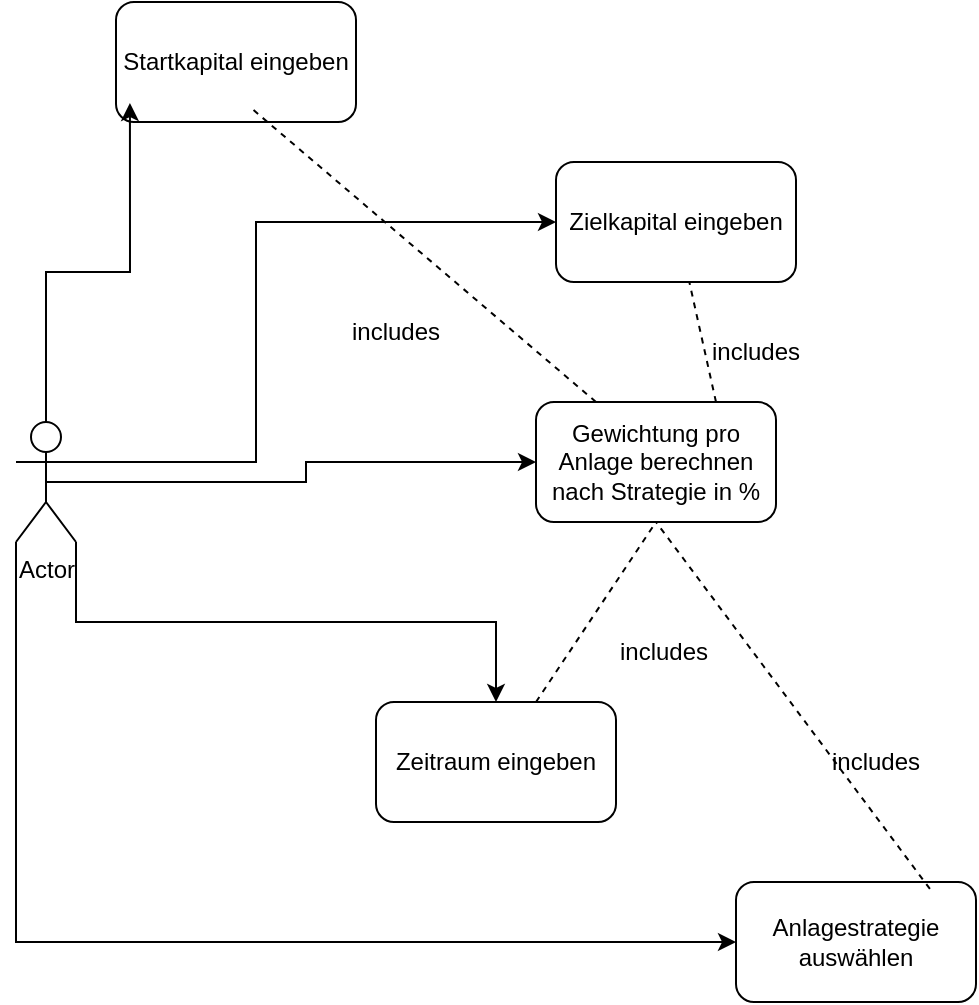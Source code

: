 <mxfile version="24.7.17">
  <diagram name="Seite-1" id="6MNcUDQMgzK8KH8aU_t9">
    <mxGraphModel dx="941" dy="644" grid="1" gridSize="10" guides="1" tooltips="1" connect="1" arrows="1" fold="1" page="1" pageScale="1" pageWidth="827" pageHeight="1169" math="0" shadow="0">
      <root>
        <mxCell id="0" />
        <mxCell id="1" parent="0" />
        <mxCell id="y5Yrh8hnSSTDXiFZnK3w-8" style="edgeStyle=orthogonalEdgeStyle;rounded=0;orthogonalLoop=1;jettySize=auto;html=1;exitX=1;exitY=0.333;exitDx=0;exitDy=0;exitPerimeter=0;" edge="1" parent="1" source="y5Yrh8hnSSTDXiFZnK3w-1" target="y5Yrh8hnSSTDXiFZnK3w-3">
          <mxGeometry relative="1" as="geometry">
            <Array as="points">
              <mxPoint x="240" y="280" />
            </Array>
          </mxGeometry>
        </mxCell>
        <mxCell id="y5Yrh8hnSSTDXiFZnK3w-9" style="edgeStyle=orthogonalEdgeStyle;rounded=0;orthogonalLoop=1;jettySize=auto;html=1;exitX=0.5;exitY=0.5;exitDx=0;exitDy=0;exitPerimeter=0;" edge="1" parent="1" source="y5Yrh8hnSSTDXiFZnK3w-1" target="y5Yrh8hnSSTDXiFZnK3w-6">
          <mxGeometry relative="1" as="geometry" />
        </mxCell>
        <mxCell id="y5Yrh8hnSSTDXiFZnK3w-10" style="edgeStyle=orthogonalEdgeStyle;rounded=0;orthogonalLoop=1;jettySize=auto;html=1;exitX=1;exitY=1;exitDx=0;exitDy=0;exitPerimeter=0;" edge="1" parent="1" source="y5Yrh8hnSSTDXiFZnK3w-1" target="y5Yrh8hnSSTDXiFZnK3w-4">
          <mxGeometry relative="1" as="geometry" />
        </mxCell>
        <mxCell id="y5Yrh8hnSSTDXiFZnK3w-11" style="edgeStyle=orthogonalEdgeStyle;rounded=0;orthogonalLoop=1;jettySize=auto;html=1;exitX=0;exitY=1;exitDx=0;exitDy=0;exitPerimeter=0;entryX=0;entryY=0.5;entryDx=0;entryDy=0;" edge="1" parent="1" source="y5Yrh8hnSSTDXiFZnK3w-1" target="y5Yrh8hnSSTDXiFZnK3w-5">
          <mxGeometry relative="1" as="geometry" />
        </mxCell>
        <mxCell id="y5Yrh8hnSSTDXiFZnK3w-1" value="Actor" style="shape=umlActor;verticalLabelPosition=bottom;verticalAlign=top;html=1;outlineConnect=0;" vertex="1" parent="1">
          <mxGeometry x="120" y="260" width="30" height="60" as="geometry" />
        </mxCell>
        <mxCell id="y5Yrh8hnSSTDXiFZnK3w-2" value="Startkapital eingeben" style="rounded=1;whiteSpace=wrap;html=1;" vertex="1" parent="1">
          <mxGeometry x="170" y="50" width="120" height="60" as="geometry" />
        </mxCell>
        <mxCell id="y5Yrh8hnSSTDXiFZnK3w-3" value="Zielkapital eingeben" style="rounded=1;whiteSpace=wrap;html=1;" vertex="1" parent="1">
          <mxGeometry x="390" y="130" width="120" height="60" as="geometry" />
        </mxCell>
        <mxCell id="y5Yrh8hnSSTDXiFZnK3w-4" value="Zeitraum eingeben" style="rounded=1;whiteSpace=wrap;html=1;" vertex="1" parent="1">
          <mxGeometry x="300" y="400" width="120" height="60" as="geometry" />
        </mxCell>
        <mxCell id="y5Yrh8hnSSTDXiFZnK3w-5" value="Anlagestrategie auswählen" style="rounded=1;whiteSpace=wrap;html=1;" vertex="1" parent="1">
          <mxGeometry x="480" y="490" width="120" height="60" as="geometry" />
        </mxCell>
        <mxCell id="y5Yrh8hnSSTDXiFZnK3w-6" value="Gewichtung pro Anlage berechnen nach Strategie in %" style="rounded=1;whiteSpace=wrap;html=1;" vertex="1" parent="1">
          <mxGeometry x="380" y="250" width="120" height="60" as="geometry" />
        </mxCell>
        <mxCell id="y5Yrh8hnSSTDXiFZnK3w-7" style="edgeStyle=orthogonalEdgeStyle;rounded=0;orthogonalLoop=1;jettySize=auto;html=1;exitX=0.5;exitY=0;exitDx=0;exitDy=0;exitPerimeter=0;entryX=0.058;entryY=0.842;entryDx=0;entryDy=0;entryPerimeter=0;" edge="1" parent="1" source="y5Yrh8hnSSTDXiFZnK3w-1" target="y5Yrh8hnSSTDXiFZnK3w-2">
          <mxGeometry relative="1" as="geometry" />
        </mxCell>
        <mxCell id="y5Yrh8hnSSTDXiFZnK3w-14" value="" style="endArrow=none;dashed=1;html=1;rounded=0;entryX=0.558;entryY=0.875;entryDx=0;entryDy=0;entryPerimeter=0;exitX=0.25;exitY=0;exitDx=0;exitDy=0;" edge="1" parent="1" source="y5Yrh8hnSSTDXiFZnK3w-6" target="y5Yrh8hnSSTDXiFZnK3w-2">
          <mxGeometry width="50" height="50" relative="1" as="geometry">
            <mxPoint x="390" y="360" as="sourcePoint" />
            <mxPoint x="440" y="310" as="targetPoint" />
          </mxGeometry>
        </mxCell>
        <mxCell id="y5Yrh8hnSSTDXiFZnK3w-15" value="includes" style="text;html=1;align=center;verticalAlign=middle;whiteSpace=wrap;rounded=0;" vertex="1" parent="1">
          <mxGeometry x="280" y="200" width="60" height="30" as="geometry" />
        </mxCell>
        <mxCell id="y5Yrh8hnSSTDXiFZnK3w-16" value="" style="endArrow=none;dashed=1;html=1;rounded=0;exitX=0.75;exitY=0;exitDx=0;exitDy=0;" edge="1" parent="1" source="y5Yrh8hnSSTDXiFZnK3w-6" target="y5Yrh8hnSSTDXiFZnK3w-3">
          <mxGeometry width="50" height="50" relative="1" as="geometry">
            <mxPoint x="390" y="360" as="sourcePoint" />
            <mxPoint x="440" y="310" as="targetPoint" />
            <Array as="points" />
          </mxGeometry>
        </mxCell>
        <mxCell id="y5Yrh8hnSSTDXiFZnK3w-17" value="includes" style="text;html=1;align=center;verticalAlign=middle;whiteSpace=wrap;rounded=0;" vertex="1" parent="1">
          <mxGeometry x="460" y="210" width="60" height="30" as="geometry" />
        </mxCell>
        <mxCell id="y5Yrh8hnSSTDXiFZnK3w-18" value="" style="endArrow=none;dashed=1;html=1;rounded=0;" edge="1" parent="1" source="y5Yrh8hnSSTDXiFZnK3w-4">
          <mxGeometry width="50" height="50" relative="1" as="geometry">
            <mxPoint x="390" y="360" as="sourcePoint" />
            <mxPoint x="440" y="310" as="targetPoint" />
          </mxGeometry>
        </mxCell>
        <mxCell id="y5Yrh8hnSSTDXiFZnK3w-19" value="includes" style="text;html=1;align=center;verticalAlign=middle;whiteSpace=wrap;rounded=0;" vertex="1" parent="1">
          <mxGeometry x="414" y="360" width="60" height="30" as="geometry" />
        </mxCell>
        <mxCell id="y5Yrh8hnSSTDXiFZnK3w-20" value="" style="endArrow=none;dashed=1;html=1;rounded=0;exitX=0.808;exitY=0.058;exitDx=0;exitDy=0;exitPerimeter=0;" edge="1" parent="1" source="y5Yrh8hnSSTDXiFZnK3w-5">
          <mxGeometry width="50" height="50" relative="1" as="geometry">
            <mxPoint x="390" y="360" as="sourcePoint" />
            <mxPoint x="440" y="310" as="targetPoint" />
          </mxGeometry>
        </mxCell>
        <mxCell id="y5Yrh8hnSSTDXiFZnK3w-21" value="includes" style="text;html=1;align=center;verticalAlign=middle;whiteSpace=wrap;rounded=0;" vertex="1" parent="1">
          <mxGeometry x="520" y="415" width="60" height="30" as="geometry" />
        </mxCell>
      </root>
    </mxGraphModel>
  </diagram>
</mxfile>
